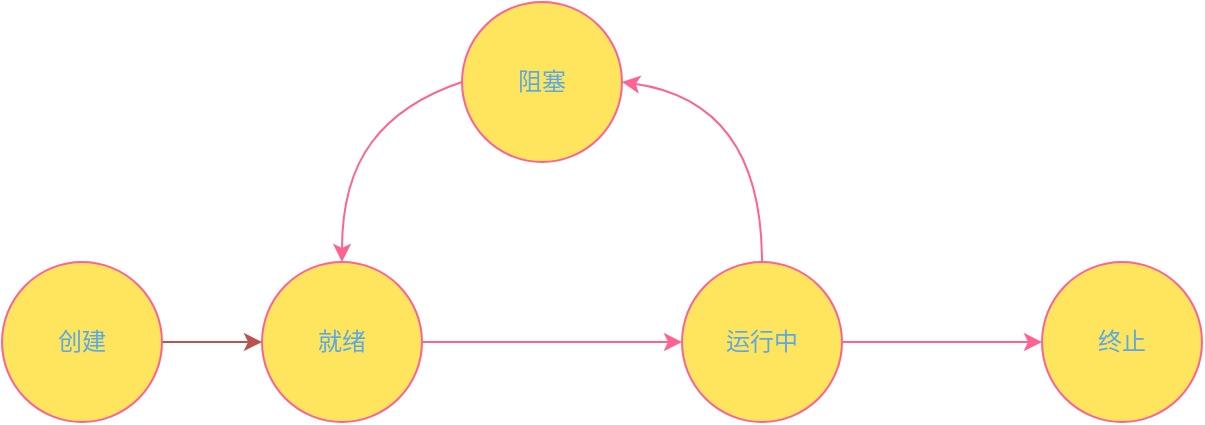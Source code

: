 <mxfile version="18.0.7" type="github" pages="2">
  <diagram id="haoWSsomJU11988gQaMx" name="操作系统线程">
    <mxGraphModel dx="1426" dy="769" grid="1" gridSize="10" guides="1" tooltips="1" connect="1" arrows="1" fold="1" page="1" pageScale="1" pageWidth="827" pageHeight="1169" math="0" shadow="0">
      <root>
        <mxCell id="0" />
        <mxCell id="1" parent="0" />
        <mxCell id="IX3QWuBXz7q-pzZ8JjYO-12" value="" style="group" parent="1" vertex="1" connectable="0">
          <mxGeometry x="210" y="230" width="470" height="210" as="geometry" />
        </mxCell>
        <mxCell id="IX3QWuBXz7q-pzZ8JjYO-8" value="" style="edgeStyle=orthogonalEdgeStyle;curved=0;rounded=1;sketch=0;orthogonalLoop=1;jettySize=auto;html=1;fontColor=#5AA9E6;strokeColor=#FF6392;fillColor=#FFE45E;" parent="IX3QWuBXz7q-pzZ8JjYO-12" source="IX3QWuBXz7q-pzZ8JjYO-2" edge="1">
          <mxGeometry relative="1" as="geometry">
            <mxPoint x="210" y="170" as="targetPoint" />
          </mxGeometry>
        </mxCell>
        <mxCell id="IX3QWuBXz7q-pzZ8JjYO-2" value="就绪" style="ellipse;whiteSpace=wrap;html=1;aspect=fixed;rounded=0;sketch=0;fontColor=#5AA9E6;strokeColor=#FF6392;fillColor=#FFE45E;" parent="IX3QWuBXz7q-pzZ8JjYO-12" vertex="1">
          <mxGeometry y="130" width="80" height="80" as="geometry" />
        </mxCell>
        <mxCell id="IX3QWuBXz7q-pzZ8JjYO-3" value="运行中" style="ellipse;whiteSpace=wrap;html=1;aspect=fixed;rounded=0;sketch=0;fontColor=#5AA9E6;strokeColor=#FF6392;fillColor=#FFE45E;" parent="IX3QWuBXz7q-pzZ8JjYO-12" vertex="1">
          <mxGeometry x="210" y="130" width="80" height="80" as="geometry" />
        </mxCell>
        <mxCell id="IX3QWuBXz7q-pzZ8JjYO-4" value="终止" style="ellipse;whiteSpace=wrap;html=1;aspect=fixed;rounded=0;sketch=0;fontColor=#5AA9E6;strokeColor=#FF6392;fillColor=#FFE45E;" parent="IX3QWuBXz7q-pzZ8JjYO-12" vertex="1">
          <mxGeometry x="390" y="130" width="80" height="80" as="geometry" />
        </mxCell>
        <mxCell id="IX3QWuBXz7q-pzZ8JjYO-9" value="" style="edgeStyle=orthogonalEdgeStyle;curved=0;rounded=1;sketch=0;orthogonalLoop=1;jettySize=auto;html=1;fontColor=#5AA9E6;strokeColor=#FF6392;fillColor=#FFE45E;" parent="IX3QWuBXz7q-pzZ8JjYO-12" source="IX3QWuBXz7q-pzZ8JjYO-3" target="IX3QWuBXz7q-pzZ8JjYO-4" edge="1">
          <mxGeometry relative="1" as="geometry" />
        </mxCell>
        <mxCell id="IX3QWuBXz7q-pzZ8JjYO-5" value="阻塞" style="ellipse;whiteSpace=wrap;html=1;aspect=fixed;rounded=0;sketch=0;fontColor=#5AA9E6;strokeColor=#FF6392;fillColor=#FFE45E;" parent="IX3QWuBXz7q-pzZ8JjYO-12" vertex="1">
          <mxGeometry x="100" width="80" height="80" as="geometry" />
        </mxCell>
        <mxCell id="IX3QWuBXz7q-pzZ8JjYO-10" value="" style="curved=1;endArrow=classic;html=1;rounded=1;sketch=0;fontColor=#5AA9E6;strokeColor=#FF6392;fillColor=#FFE45E;exitX=0.5;exitY=0;exitDx=0;exitDy=0;entryX=1;entryY=0.5;entryDx=0;entryDy=0;" parent="IX3QWuBXz7q-pzZ8JjYO-12" source="IX3QWuBXz7q-pzZ8JjYO-3" target="IX3QWuBXz7q-pzZ8JjYO-5" edge="1">
          <mxGeometry width="50" height="50" relative="1" as="geometry">
            <mxPoint x="-10" y="80" as="sourcePoint" />
            <mxPoint x="40" y="30" as="targetPoint" />
            <Array as="points">
              <mxPoint x="250" y="50" />
            </Array>
          </mxGeometry>
        </mxCell>
        <mxCell id="IX3QWuBXz7q-pzZ8JjYO-11" value="" style="curved=1;endArrow=classic;html=1;rounded=1;sketch=0;fontColor=#5AA9E6;strokeColor=#FF6392;fillColor=#FFE45E;exitX=0;exitY=0.5;exitDx=0;exitDy=0;entryX=0.5;entryY=0;entryDx=0;entryDy=0;" parent="IX3QWuBXz7q-pzZ8JjYO-12" source="IX3QWuBXz7q-pzZ8JjYO-5" target="IX3QWuBXz7q-pzZ8JjYO-2" edge="1">
          <mxGeometry width="50" height="50" relative="1" as="geometry">
            <mxPoint x="250" y="280" as="sourcePoint" />
            <mxPoint x="300" y="230" as="targetPoint" />
            <Array as="points">
              <mxPoint x="70" y="50" />
              <mxPoint x="40" y="90" />
            </Array>
          </mxGeometry>
        </mxCell>
        <mxCell id="l26TgYXesypxloNkwbZO-2" value="" style="edgeStyle=orthogonalEdgeStyle;rounded=0;orthogonalLoop=1;jettySize=auto;html=1;fillColor=#f8cecc;strokeColor=#b85450;" edge="1" parent="1" source="l26TgYXesypxloNkwbZO-1" target="IX3QWuBXz7q-pzZ8JjYO-2">
          <mxGeometry relative="1" as="geometry" />
        </mxCell>
        <mxCell id="l26TgYXesypxloNkwbZO-1" value="创建" style="ellipse;whiteSpace=wrap;html=1;aspect=fixed;rounded=0;sketch=0;fontColor=#5AA9E6;strokeColor=#FF6392;fillColor=#FFE45E;" vertex="1" parent="1">
          <mxGeometry x="80" y="360" width="80" height="80" as="geometry" />
        </mxCell>
      </root>
    </mxGraphModel>
  </diagram>
  <diagram id="3fRpyLv48AK7i_eePflh" name="Java线程状态">
    <mxGraphModel dx="1426" dy="769" grid="1" gridSize="10" guides="1" tooltips="1" connect="1" arrows="1" fold="1" page="1" pageScale="1" pageWidth="827" pageHeight="1169" background="#F4F1DE" math="0" shadow="0">
      <root>
        <mxCell id="0" />
        <mxCell id="1" parent="0" />
        <object label="&amp;nbsp;t.start()&amp;nbsp;" id="c4a9Npn5PlCf8LPoBYYx-17">
          <mxCell style="edgeStyle=orthogonalEdgeStyle;curved=0;rounded=1;orthogonalLoop=1;jettySize=auto;html=1;fontColor=#4D4D4D;strokeColor=#E07A5F;fillColor=#F2CC8F;strokeWidth=2;" parent="1" source="c4a9Npn5PlCf8LPoBYYx-1" target="c4a9Npn5PlCf8LPoBYYx-4" edge="1">
            <mxGeometry relative="1" as="geometry" />
          </mxCell>
        </object>
        <mxCell id="c4a9Npn5PlCf8LPoBYYx-1" value="&lt;b&gt;创建&lt;br&gt;New&lt;br&gt;&lt;/b&gt;" style="rounded=1;whiteSpace=wrap;html=1;strokeColor=#9673a6;fillColor=#e1d5e7;" parent="1" vertex="1">
          <mxGeometry x="40" y="297.5" width="120" height="60" as="geometry" />
        </mxCell>
        <mxCell id="c4a9Npn5PlCf8LPoBYYx-18" value="" style="edgeStyle=orthogonalEdgeStyle;curved=0;rounded=1;orthogonalLoop=1;jettySize=auto;html=1;fontColor=#4D4D4D;strokeColor=#E07A5F;fillColor=#F2CC8F;strokeWidth=2;" parent="1" source="c4a9Npn5PlCf8LPoBYYx-4" target="c4a9Npn5PlCf8LPoBYYx-7" edge="1">
          <mxGeometry relative="1" as="geometry" />
        </mxCell>
        <mxCell id="c4a9Npn5PlCf8LPoBYYx-4" value="&lt;b&gt;可运行 Runnable&lt;/b&gt;" style="whiteSpace=wrap;html=1;aspect=fixed;rounded=1;fontColor=#393C56;strokeColor=#E07A5F;fillColor=#F2CC8F;verticalAlign=top;" parent="1" vertex="1">
          <mxGeometry x="250" y="185" width="285" height="285" as="geometry" />
        </mxCell>
        <mxCell id="c4a9Npn5PlCf8LPoBYYx-2" value="&lt;b&gt;&lt;font&gt;就绪 Ready&lt;br&gt;（操作系统）&lt;/font&gt;&lt;br&gt;&lt;/b&gt;" style="rounded=1;whiteSpace=wrap;html=1;strokeColor=#b85450;fillColor=#f8cecc;" parent="1" vertex="1">
          <mxGeometry x="330" y="230" width="120" height="60" as="geometry" />
        </mxCell>
        <mxCell id="c4a9Npn5PlCf8LPoBYYx-3" value="&lt;b&gt;运行中 Running&lt;br&gt;（操作系统）&lt;br&gt;&lt;/b&gt;" style="rounded=1;whiteSpace=wrap;html=1;strokeColor=#b85450;fillColor=#f8cecc;" parent="1" vertex="1">
          <mxGeometry x="330" y="350" width="120" height="60" as="geometry" />
        </mxCell>
        <mxCell id="c4a9Npn5PlCf8LPoBYYx-5" value="&lt;b&gt;等待&lt;br&gt;Waiting&lt;br&gt;&lt;/b&gt;" style="rounded=1;whiteSpace=wrap;html=1;strokeColor=#9673a6;fillColor=#e1d5e7;" parent="1" vertex="1">
          <mxGeometry x="332.5" y="540" width="120" height="60" as="geometry" />
        </mxCell>
        <mxCell id="c4a9Npn5PlCf8LPoBYYx-6" value="&lt;b&gt;计时等待&lt;br&gt;Timed Waiting&lt;br&gt;&lt;/b&gt;" style="rounded=1;whiteSpace=wrap;html=1;strokeColor=#9673a6;fillColor=#e1d5e7;" parent="1" vertex="1">
          <mxGeometry x="332.5" y="680" width="120" height="60" as="geometry" />
        </mxCell>
        <mxCell id="c4a9Npn5PlCf8LPoBYYx-7" value="&lt;b&gt;终止&lt;br&gt;Terminated&lt;br&gt;&lt;/b&gt;" style="rounded=1;whiteSpace=wrap;html=1;strokeColor=#9673a6;fillColor=#e1d5e7;" parent="1" vertex="1">
          <mxGeometry x="630" y="297.5" width="120" height="60" as="geometry" />
        </mxCell>
        <mxCell id="c4a9Npn5PlCf8LPoBYYx-8" value="&lt;b&gt;阻塞&lt;br&gt;Blocked&lt;br&gt;&lt;/b&gt;" style="rounded=1;whiteSpace=wrap;html=1;strokeColor=#9673a6;fillColor=#e1d5e7;" parent="1" vertex="1">
          <mxGeometry x="332.5" y="800" width="120" height="60" as="geometry" />
        </mxCell>
        <mxCell id="c4a9Npn5PlCf8LPoBYYx-15" value="" style="edgeStyle=elbowEdgeStyle;elbow=vertical;endArrow=classic;html=1;rounded=1;fontColor=#4D4D4D;strokeColor=#B266FF;fillColor=#F2CC8F;curved=0;exitX=0;exitY=0.5;exitDx=0;exitDy=0;" parent="1" source="c4a9Npn5PlCf8LPoBYYx-3" target="c4a9Npn5PlCf8LPoBYYx-2" edge="1">
          <mxGeometry width="50" height="50" relative="1" as="geometry">
            <mxPoint x="390" y="460" as="sourcePoint" />
            <mxPoint x="440" y="410" as="targetPoint" />
            <Array as="points">
              <mxPoint x="290" y="400" />
            </Array>
          </mxGeometry>
        </mxCell>
        <object label="" id="c4a9Npn5PlCf8LPoBYYx-16">
          <mxCell style="edgeStyle=elbowEdgeStyle;elbow=horizontal;endArrow=classic;html=1;rounded=1;fontColor=#4D4D4D;strokeColor=#B266FF;fillColor=#F2CC8F;curved=0;exitX=1;exitY=0.5;exitDx=0;exitDy=0;entryX=1;entryY=0.5;entryDx=0;entryDy=0;strokeWidth=1;" parent="1" source="c4a9Npn5PlCf8LPoBYYx-2" target="c4a9Npn5PlCf8LPoBYYx-3" edge="1">
            <mxGeometry width="50" height="50" relative="1" as="geometry">
              <mxPoint x="390" y="460" as="sourcePoint" />
              <mxPoint x="440" y="410" as="targetPoint" />
              <Array as="points">
                <mxPoint x="490" y="320" />
              </Array>
            </mxGeometry>
          </mxCell>
        </object>
        <mxCell id="awv1RmGKybFIKXi2sriO-19" value="&lt;span style=&quot;color: rgb(77, 77, 77); font-family: Garamond; font-size: 12px; font-weight: 700;&quot;&gt;系统调度&lt;/span&gt;" style="edgeLabel;html=1;align=center;verticalAlign=middle;resizable=0;points=[];labelBackgroundColor=none;" vertex="1" connectable="0" parent="c4a9Npn5PlCf8LPoBYYx-16">
          <mxGeometry x="-0.095" y="-2" relative="1" as="geometry">
            <mxPoint as="offset" />
          </mxGeometry>
        </mxCell>
        <mxCell id="c4a9Npn5PlCf8LPoBYYx-20" value="&lt;font face=&quot;Garamond&quot; style=&quot;font-size: 12px;&quot;&gt;1.系统调度&lt;br&gt;2.&lt;/font&gt;&lt;span style=&quot;font-family: Garamond; font-size: 12px;&quot;&gt;Thread.yield&lt;/span&gt;&lt;font face=&quot;Garamond&quot; style=&quot;font-size: 12px;&quot;&gt;&lt;br&gt;&lt;/font&gt;" style="text;strokeColor=none;fillColor=none;html=1;fontSize=24;fontStyle=1;verticalAlign=middle;align=center;rounded=1;fontColor=#4D4D4D;" parent="1" vertex="1">
          <mxGeometry x="250" y="297.5" width="90" height="30" as="geometry" />
        </mxCell>
        <mxCell id="awv1RmGKybFIKXi2sriO-1" value="" style="edgeStyle=elbowEdgeStyle;elbow=vertical;endArrow=classic;html=1;rounded=1;exitX=0.032;exitY=0.947;exitDx=0;exitDy=0;exitPerimeter=0;entryX=0;entryY=0.5;entryDx=0;entryDy=0;strokeColor=#EA6B66;strokeWidth=2;" edge="1" parent="1" source="c4a9Npn5PlCf8LPoBYYx-4" target="c4a9Npn5PlCf8LPoBYYx-5">
          <mxGeometry width="50" height="50" relative="1" as="geometry">
            <mxPoint x="390" y="580" as="sourcePoint" />
            <mxPoint x="440" y="530" as="targetPoint" />
            <Array as="points">
              <mxPoint x="290" y="570" />
              <mxPoint x="410" y="560" />
            </Array>
          </mxGeometry>
        </mxCell>
        <mxCell id="awv1RmGKybFIKXi2sriO-2" value="1、o.wait()&lt;br&gt;2、t.join()&lt;br&gt;3、LockSupport.parkUntil()" style="edgeLabel;html=1;align=center;verticalAlign=middle;resizable=0;points=[];" vertex="1" connectable="0" parent="awv1RmGKybFIKXi2sriO-1">
          <mxGeometry x="-0.481" relative="1" as="geometry">
            <mxPoint as="offset" />
          </mxGeometry>
        </mxCell>
        <mxCell id="awv1RmGKybFIKXi2sriO-3" value="" style="edgeStyle=elbowEdgeStyle;elbow=horizontal;endArrow=classic;html=1;rounded=1;exitX=0;exitY=0.75;exitDx=0;exitDy=0;entryX=0;entryY=0.5;entryDx=0;entryDy=0;strokeWidth=2;strokeColor=#EA6B66;" edge="1" parent="1" source="c4a9Npn5PlCf8LPoBYYx-4" target="c4a9Npn5PlCf8LPoBYYx-6">
          <mxGeometry width="50" height="50" relative="1" as="geometry">
            <mxPoint x="390" y="530" as="sourcePoint" />
            <mxPoint x="440" y="480" as="targetPoint" />
            <Array as="points">
              <mxPoint x="170" y="560" />
            </Array>
          </mxGeometry>
        </mxCell>
        <mxCell id="awv1RmGKybFIKXi2sriO-4" value="1、Thread.sleep(timeout)&lt;div style=&quot;&quot;&gt;2、o.wait(timeout)&lt;/div&gt;&lt;div style=&quot;&quot;&gt;3、t.join(timeout)&lt;/div&gt;&lt;div style=&quot;&quot;&gt;4、LockSupport.parkNanos()&lt;/div&gt;&lt;div style=&quot;&quot;&gt;5、LockSupport.parkUntil()&lt;/div&gt;" style="edgeLabel;html=1;align=left;verticalAlign=middle;resizable=0;points=[];labelBackgroundColor=#FFFFFF;spacingTop=2;spacingBottom=2;spacing=4;" vertex="1" connectable="0" parent="awv1RmGKybFIKXi2sriO-3">
          <mxGeometry x="-0.063" y="-1" relative="1" as="geometry">
            <mxPoint x="-79" y="45" as="offset" />
          </mxGeometry>
        </mxCell>
        <mxCell id="awv1RmGKybFIKXi2sriO-5" value="" style="edgeStyle=segmentEdgeStyle;endArrow=classic;html=1;rounded=1;exitX=0;exitY=0.684;exitDx=0;exitDy=0;exitPerimeter=0;entryX=0;entryY=0.5;entryDx=0;entryDy=0;strokeWidth=2;strokeColor=#999900;" edge="1" parent="1" source="c4a9Npn5PlCf8LPoBYYx-4" target="c4a9Npn5PlCf8LPoBYYx-8">
          <mxGeometry width="50" height="50" relative="1" as="geometry">
            <mxPoint x="390" y="600" as="sourcePoint" />
            <mxPoint x="440" y="550" as="targetPoint" />
            <Array as="points">
              <mxPoint x="70" y="380" />
              <mxPoint x="70" y="830" />
            </Array>
          </mxGeometry>
        </mxCell>
        <mxCell id="awv1RmGKybFIKXi2sriO-6" value="等待获取资源的锁标志" style="edgeLabel;html=1;align=center;verticalAlign=middle;resizable=0;points=[];" vertex="1" connectable="0" parent="awv1RmGKybFIKXi2sriO-5">
          <mxGeometry x="0.279" y="1" relative="1" as="geometry">
            <mxPoint as="offset" />
          </mxGeometry>
        </mxCell>
        <mxCell id="awv1RmGKybFIKXi2sriO-7" value="" style="edgeStyle=elbowEdgeStyle;elbow=vertical;endArrow=classic;html=1;entryX=0.965;entryY=0.946;entryDx=0;entryDy=0;entryPerimeter=0;strokeColor=#CC99FF;strokeWidth=2;rounded=1;" edge="1" parent="1" target="c4a9Npn5PlCf8LPoBYYx-4">
          <mxGeometry width="50" height="50" relative="1" as="geometry">
            <mxPoint x="453" y="700" as="sourcePoint" />
            <mxPoint x="440" y="550" as="targetPoint" />
            <Array as="points">
              <mxPoint x="490" y="700" />
              <mxPoint x="490" y="710" />
            </Array>
          </mxGeometry>
        </mxCell>
        <mxCell id="awv1RmGKybFIKXi2sriO-8" value="sleep方法睡眠结束" style="edgeLabel;html=1;align=center;verticalAlign=middle;resizable=0;points=[];" vertex="1" connectable="0" parent="awv1RmGKybFIKXi2sriO-7">
          <mxGeometry x="-0.771" y="-2" relative="1" as="geometry">
            <mxPoint x="41" y="-32" as="offset" />
          </mxGeometry>
        </mxCell>
        <mxCell id="awv1RmGKybFIKXi2sriO-12" value="" style="edgeStyle=elbowEdgeStyle;elbow=vertical;endArrow=classic;html=1;rounded=1;exitX=1;exitY=0.75;exitDx=0;exitDy=0;entryX=1;entryY=0.75;entryDx=0;entryDy=0;strokeColor=#999900;strokeWidth=2;" edge="1" parent="1" source="c4a9Npn5PlCf8LPoBYYx-8" target="c4a9Npn5PlCf8LPoBYYx-4">
          <mxGeometry width="50" height="50" relative="1" as="geometry">
            <mxPoint x="390" y="590" as="sourcePoint" />
            <mxPoint x="440" y="540" as="targetPoint" />
            <Array as="points">
              <mxPoint x="750" y="680" />
            </Array>
          </mxGeometry>
        </mxCell>
        <mxCell id="awv1RmGKybFIKXi2sriO-14" value="获取到资源锁标志" style="edgeLabel;html=1;align=center;verticalAlign=middle;resizable=0;points=[];" vertex="1" connectable="0" parent="awv1RmGKybFIKXi2sriO-12">
          <mxGeometry x="-0.701" y="-1" relative="1" as="geometry">
            <mxPoint x="1" as="offset" />
          </mxGeometry>
        </mxCell>
        <mxCell id="awv1RmGKybFIKXi2sriO-18" value="" style="group" vertex="1" connectable="0" parent="1">
          <mxGeometry x="660" y="640" height="80" as="geometry" />
        </mxCell>
        <mxCell id="awv1RmGKybFIKXi2sriO-9" value="" style="edgeStyle=elbowEdgeStyle;elbow=horizontal;endArrow=classic;html=1;rounded=0;exitX=1;exitY=0.75;exitDx=0;exitDy=0;entryX=1;entryY=0.5;entryDx=0;entryDy=0;strokeColor=#EA6B66;strokeWidth=2;" edge="1" parent="awv1RmGKybFIKXi2sriO-18" source="c4a9Npn5PlCf8LPoBYYx-6" target="c4a9Npn5PlCf8LPoBYYx-8">
          <mxGeometry width="50" height="50" relative="1" as="geometry">
            <mxPoint x="-270" y="-40" as="sourcePoint" />
            <mxPoint x="-220" y="-90" as="targetPoint" />
            <Array as="points">
              <mxPoint />
            </Array>
          </mxGeometry>
        </mxCell>
        <mxCell id="awv1RmGKybFIKXi2sriO-10" value="" style="edgeStyle=elbowEdgeStyle;elbow=vertical;endArrow=classic;html=1;rounded=1;exitX=1;exitY=0.5;exitDx=0;exitDy=0;entryX=1;entryY=0.5;entryDx=0;entryDy=0;strokeColor=#EA6B66;strokeWidth=2;" edge="1" parent="awv1RmGKybFIKXi2sriO-18" source="c4a9Npn5PlCf8LPoBYYx-5" target="c4a9Npn5PlCf8LPoBYYx-8">
          <mxGeometry width="50" height="50" relative="1" as="geometry">
            <mxPoint x="-270" y="-40" as="sourcePoint" />
            <mxPoint x="10" y="-90" as="targetPoint" />
            <Array as="points">
              <mxPoint y="80" />
            </Array>
          </mxGeometry>
        </mxCell>
        <mxCell id="awv1RmGKybFIKXi2sriO-11" value="1、o.notify()&lt;br&gt;2、o.notifyAll()" style="edgeLabel;html=1;align=center;verticalAlign=middle;resizable=0;points=[];" vertex="1" connectable="0" parent="awv1RmGKybFIKXi2sriO-10">
          <mxGeometry x="0.23" y="-2" relative="1" as="geometry">
            <mxPoint as="offset" />
          </mxGeometry>
        </mxCell>
      </root>
    </mxGraphModel>
  </diagram>
</mxfile>
